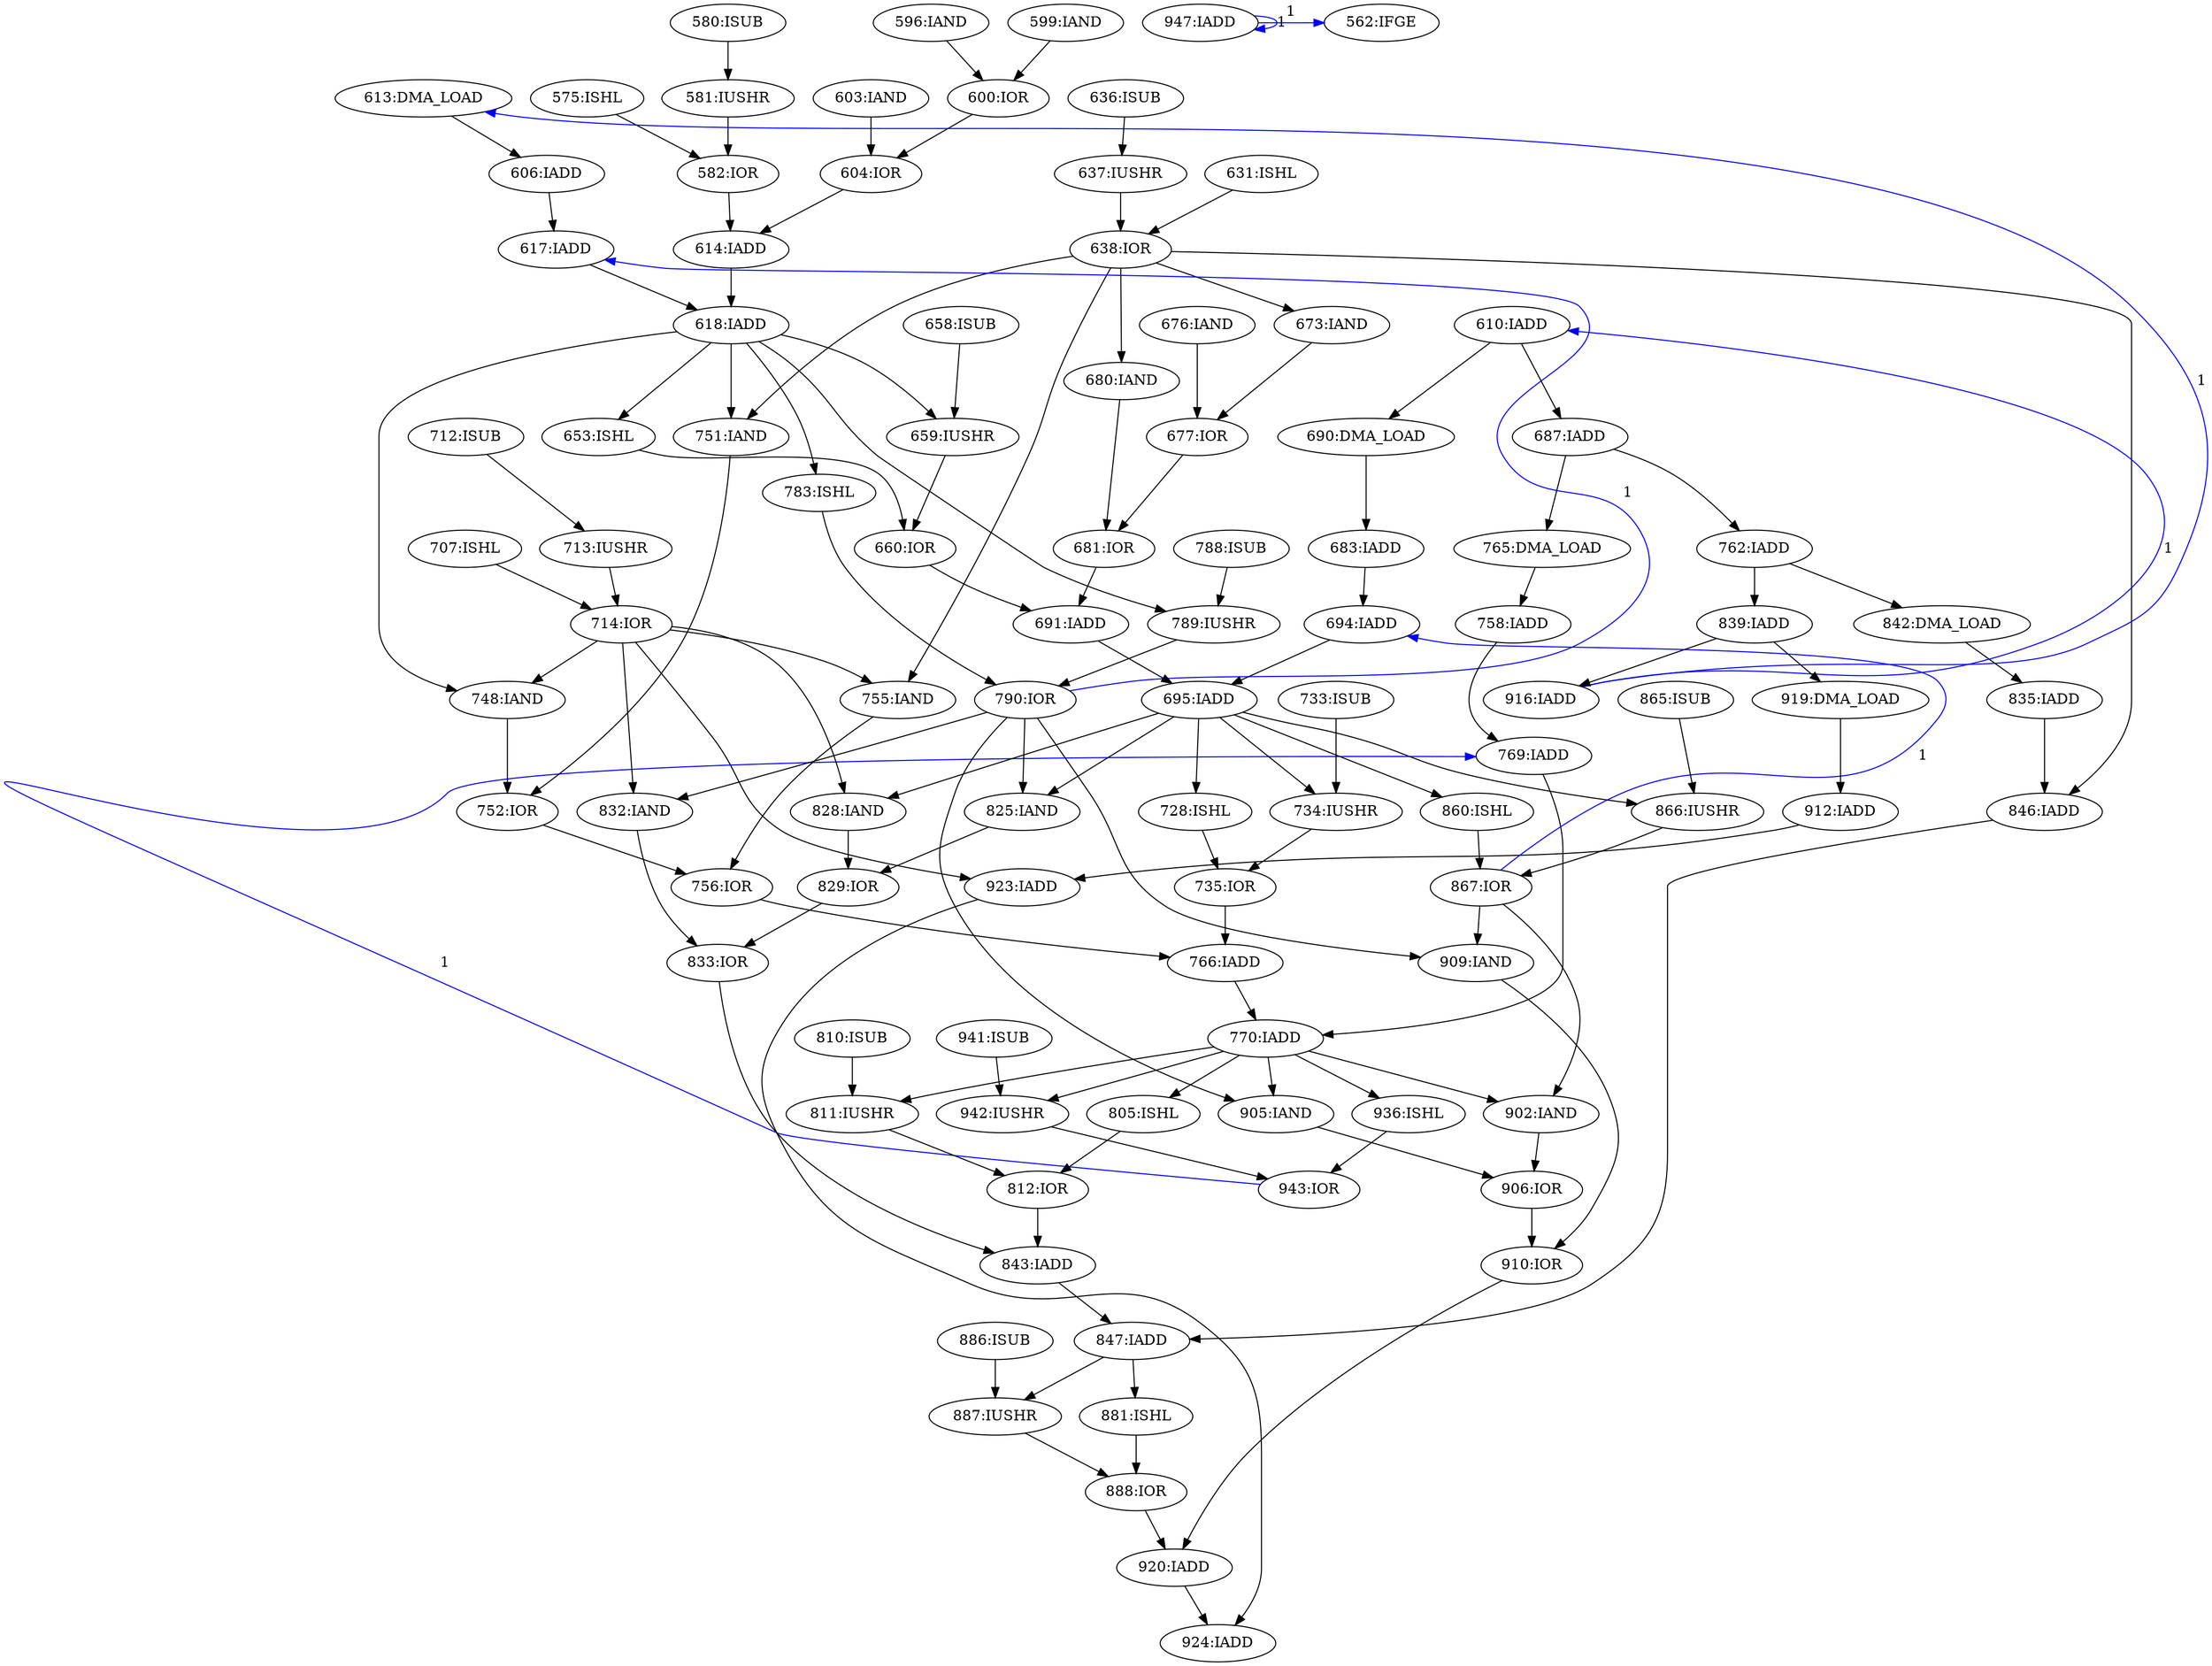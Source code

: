 digraph depgraph {
n0 [label="943:IOR"];
n1 [label="936:ISHL"];
n1 -> n0;
n2 [label="942:IUSHR"];
n2 -> n0;
n3 [label="881:ISHL"];
n4 [label="847:IADD"];
n4 -> n3;
n5 [label="789:IUSHR"];
n6 [label="618:IADD"];
n6 -> n5;
n7 [label="788:ISUB"];
n7 -> n5;
n8 [label="828:IAND"];
n9 [label="695:IADD"];
n9 -> n8;
n10 [label="714:IOR"];
n10 -> n8;
n11 [label="600:IOR"];
n12 [label="596:IAND"];
n12 -> n11;
n13 [label="599:IAND"];
n13 -> n11;
n14 [label="835:IADD"];
n15 [label="842:DMA_LOAD"];
n15 -> n14;
n16 [label="713:IUSHR"];
n17 [label="712:ISUB"];
n17 -> n16;
n18 [label="581:IUSHR"];
n19 [label="580:ISUB"];
n19 -> n18;
n20 [label="751:IAND"];
n6 -> n20;
n21 [label="638:IOR"];
n21 -> n20;
n22 [label="762:IADD"];
n22 -> n15;
n23 [label="653:ISHL"];
n6 -> n23;
n24 [label="825:IAND"];
n9 -> n24;
n25 [label="790:IOR"];
n25 -> n24;
n26 [label="582:IOR"];
n27 [label="575:ISHL"];
n27 -> n26;
n18 -> n26;
n28 [label="734:IUSHR"];
n9 -> n28;
n29 [label="733:ISUB"];
n29 -> n28;
n30 [label="765:DMA_LOAD"];
n31 [label="687:IADD"];
n31 -> n30;
n32 [label="923:IADD"];
n33 [label="912:IADD"];
n33 -> n32;
n10 -> n32;
n34 [label="843:IADD"];
n35 [label="812:IOR"];
n35 -> n34;
n36 [label="833:IOR"];
n36 -> n34;
n37 [label="924:IADD"];
n32 -> n37;
n38 [label="920:IADD"];
n38 -> n37;
n39 [label="683:IADD"];
n40 [label="690:DMA_LOAD"];
n40 -> n39;
n41 [label="694:IADD"];
n41 -> n9;
n42 [label="691:IADD"];
n42 -> n9;
n43 [label="769:IADD"];
n44 [label="758:IADD"];
n44 -> n43;
n45 [label="637:IUSHR"];
n46 [label="636:ISUB"];
n46 -> n45;
n47 [label="905:IAND"];
n48 [label="770:IADD"];
n48 -> n47;
n25 -> n47;
n49 [label="902:IAND"];
n48 -> n49;
n50 [label="867:IOR"];
n50 -> n49;
n51 [label="846:IADD"];
n14 -> n51;
n21 -> n51;
n52 [label="681:IOR"];
n53 [label="677:IOR"];
n53 -> n52;
n54 [label="680:IAND"];
n54 -> n52;
n55 [label="829:IOR"];
n24 -> n55;
n8 -> n55;
n55 -> n36;
n56 [label="832:IAND"];
n56 -> n36;
n57 [label="707:ISHL"];
n57 -> n10;
n16 -> n10;
n58 [label="919:DMA_LOAD"];
n58 -> n33;
n59 [label="860:ISHL"];
n59 -> n50;
n60 [label="866:IUSHR"];
n60 -> n50;
n61 [label="659:IUSHR"];
n6 -> n61;
n62 [label="658:ISUB"];
n62 -> n61;
n63 [label="631:ISHL"];
n63 -> n21;
n45 -> n21;
n64 [label="617:IADD"];
n64 -> n6;
n65 [label="614:IADD"];
n65 -> n6;
n66 [label="916:IADD"];
n67 [label="839:IADD"];
n67 -> n66;
n21 -> n54;
n68 [label="660:IOR"];
n68 -> n42;
n52 -> n42;
n69 [label="735:IOR"];
n70 [label="728:ISHL"];
n70 -> n69;
n28 -> n69;
n71 [label="888:IOR"];
n71 -> n38;
n72 [label="910:IOR"];
n72 -> n38;
n73 [label="610:IADD"];
n73 -> n31;
n74 [label="906:IOR"];
n49 -> n74;
n47 -> n74;
n74 -> n72;
n75 [label="909:IAND"];
n75 -> n72;
n76 [label="748:IAND"];
n6 -> n76;
n10 -> n76;
n77 [label="606:IADD"];
n78 [label="613:DMA_LOAD"];
n78 -> n77;
n50 -> n75;
n25 -> n75;
n79 [label="766:IADD"];
n69 -> n79;
n80 [label="756:IOR"];
n80 -> n79;
n81 [label="783:ISHL"];
n81 -> n25;
n5 -> n25;
n67 -> n58;
n23 -> n68;
n61 -> n68;
n22 -> n67;
n31 -> n22;
n82 [label="887:IUSHR"];
n4 -> n82;
n83 [label="886:ISUB"];
n83 -> n82;
n51 -> n4;
n34 -> n4;
n84 [label="752:IOR"];
n84 -> n80;
n85 [label="755:IAND"];
n85 -> n80;
n76 -> n84;
n20 -> n84;
n30 -> n44;
n48 -> n2;
n86 [label="941:ISUB"];
n86 -> n2;
n39 -> n41;
n77 -> n64;
n3 -> n71;
n82 -> n71;
n87 [label="673:IAND"];
n21 -> n87;
n87 -> n53;
n88 [label="676:IAND"];
n88 -> n53;
n89 [label="811:IUSHR"];
n48 -> n89;
n90 [label="810:ISUB"];
n90 -> n89;
n73 -> n40;
n9 -> n59;
n9 -> n70;
n91 [label="604:IOR"];
n11 -> n91;
n92 [label="603:IAND"];
n92 -> n91;
n25 -> n56;
n10 -> n56;
n26 -> n65;
n91 -> n65;
n10 -> n85;
n21 -> n85;
n43 -> n48;
n79 -> n48;
n93 [label="805:ISHL"];
n48 -> n93;
n93 -> n35;
n89 -> n35;
n48 -> n1;
n6 -> n81;
n9 -> n60;
n94 [label="865:ISUB"];
n94 -> n60;
n0 -> n43 [constraint=false,color=blue,label="1"];
n50 -> n41 [constraint=false,color=blue,label="1"];
n25 -> n64 [constraint=false,color=blue,label="1"];
n66 -> n78 [constraint=false,color=blue,label="1"];
n66 -> n73 [constraint=false,color=blue,label="1"];
n95 [label="947:IADD"];
n95 -> n95 [constraint=false,color=blue,label="1"];
n96 [label="562:IFGE"];
n95 -> n96 [constraint=false,color=blue,label="1"];
}